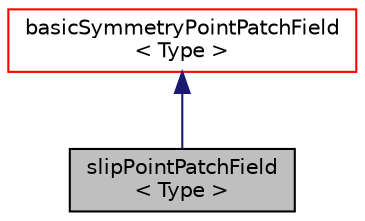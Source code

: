 digraph "slipPointPatchField&lt; Type &gt;"
{
  bgcolor="transparent";
  edge [fontname="Helvetica",fontsize="10",labelfontname="Helvetica",labelfontsize="10"];
  node [fontname="Helvetica",fontsize="10",shape=record];
  Node4 [label="slipPointPatchField\l\< Type \>",height=0.2,width=0.4,color="black", fillcolor="grey75", style="filled", fontcolor="black"];
  Node5 -> Node4 [dir="back",color="midnightblue",fontsize="10",style="solid",fontname="Helvetica"];
  Node5 [label="basicSymmetryPointPatchField\l\< Type \>",height=0.2,width=0.4,color="red",URL="$a27665.html",tooltip="A Symmetry boundary condition for pointField. "];
}
